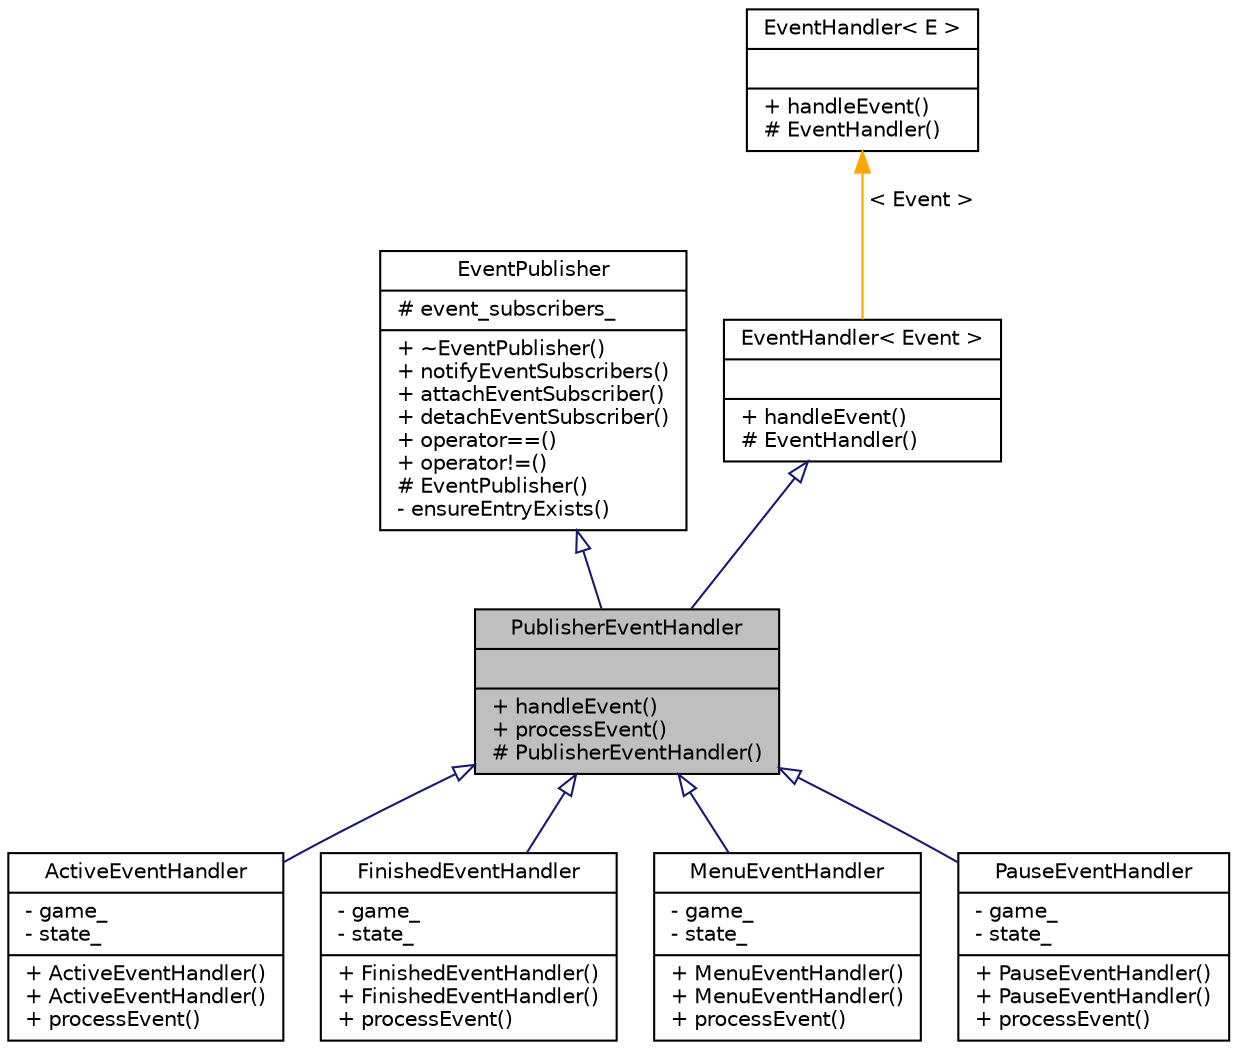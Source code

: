 digraph "PublisherEventHandler"
{
 // INTERACTIVE_SVG=YES
 // LATEX_PDF_SIZE
  bgcolor="transparent";
  edge [fontname="Helvetica",fontsize="10",labelfontname="Helvetica",labelfontsize="10"];
  node [fontname="Helvetica",fontsize="10",shape=record];
  Node1 [label="{PublisherEventHandler\n||+ handleEvent()\l+ processEvent()\l# PublisherEventHandler()\l}",height=0.2,width=0.4,color="black", fillcolor="grey75", style="filled", fontcolor="black",tooltip="Extended EventHandler for Event class events with publisher capabilities."];
  Node2 -> Node1 [dir="back",color="midnightblue",fontsize="10",style="solid",arrowtail="onormal",fontname="Helvetica"];
  Node2 [label="{EventPublisher\n|# event_subscribers_\l|+ ~EventPublisher()\l+ notifyEventSubscribers()\l+ attachEventSubscriber()\l+ detachEventSubscriber()\l+ operator==()\l+ operator!=()\l# EventPublisher()\l- ensureEntryExists()\l}",height=0.2,width=0.4,color="black",URL="$class_event_publisher.html",tooltip=" "];
  Node3 -> Node1 [dir="back",color="midnightblue",fontsize="10",style="solid",arrowtail="onormal",fontname="Helvetica"];
  Node3 [label="{EventHandler\< Event \>\n||+ handleEvent()\l# EventHandler()\l}",height=0.2,width=0.4,color="black",URL="$class_event_handler.html",tooltip=" "];
  Node4 -> Node3 [dir="back",color="orange",fontsize="10",style="solid",label=" \< Event \>" ,fontname="Helvetica"];
  Node4 [label="{EventHandler\< E \>\n||+ handleEvent()\l# EventHandler()\l}",height=0.2,width=0.4,color="black",URL="$class_event_handler.html",tooltip=" "];
  Node1 -> Node5 [dir="back",color="midnightblue",fontsize="10",style="solid",arrowtail="onormal",fontname="Helvetica"];
  Node5 [label="{ActiveEventHandler\n|- game_\l- state_\l|+ ActiveEventHandler()\l+ ActiveEventHandler()\l+ processEvent()\l}",height=0.2,width=0.4,color="black",URL="$class_active_event_handler.html",tooltip=" "];
  Node1 -> Node6 [dir="back",color="midnightblue",fontsize="10",style="solid",arrowtail="onormal",fontname="Helvetica"];
  Node6 [label="{FinishedEventHandler\n|- game_\l- state_\l|+ FinishedEventHandler()\l+ FinishedEventHandler()\l+ processEvent()\l}",height=0.2,width=0.4,color="black",URL="$class_finished_event_handler.html",tooltip=" "];
  Node1 -> Node7 [dir="back",color="midnightblue",fontsize="10",style="solid",arrowtail="onormal",fontname="Helvetica"];
  Node7 [label="{MenuEventHandler\n|- game_\l- state_\l|+ MenuEventHandler()\l+ MenuEventHandler()\l+ processEvent()\l}",height=0.2,width=0.4,color="black",URL="$class_menu_event_handler.html",tooltip=" "];
  Node1 -> Node8 [dir="back",color="midnightblue",fontsize="10",style="solid",arrowtail="onormal",fontname="Helvetica"];
  Node8 [label="{PauseEventHandler\n|- game_\l- state_\l|+ PauseEventHandler()\l+ PauseEventHandler()\l+ processEvent()\l}",height=0.2,width=0.4,color="black",URL="$class_pause_event_handler.html",tooltip=" "];
}
